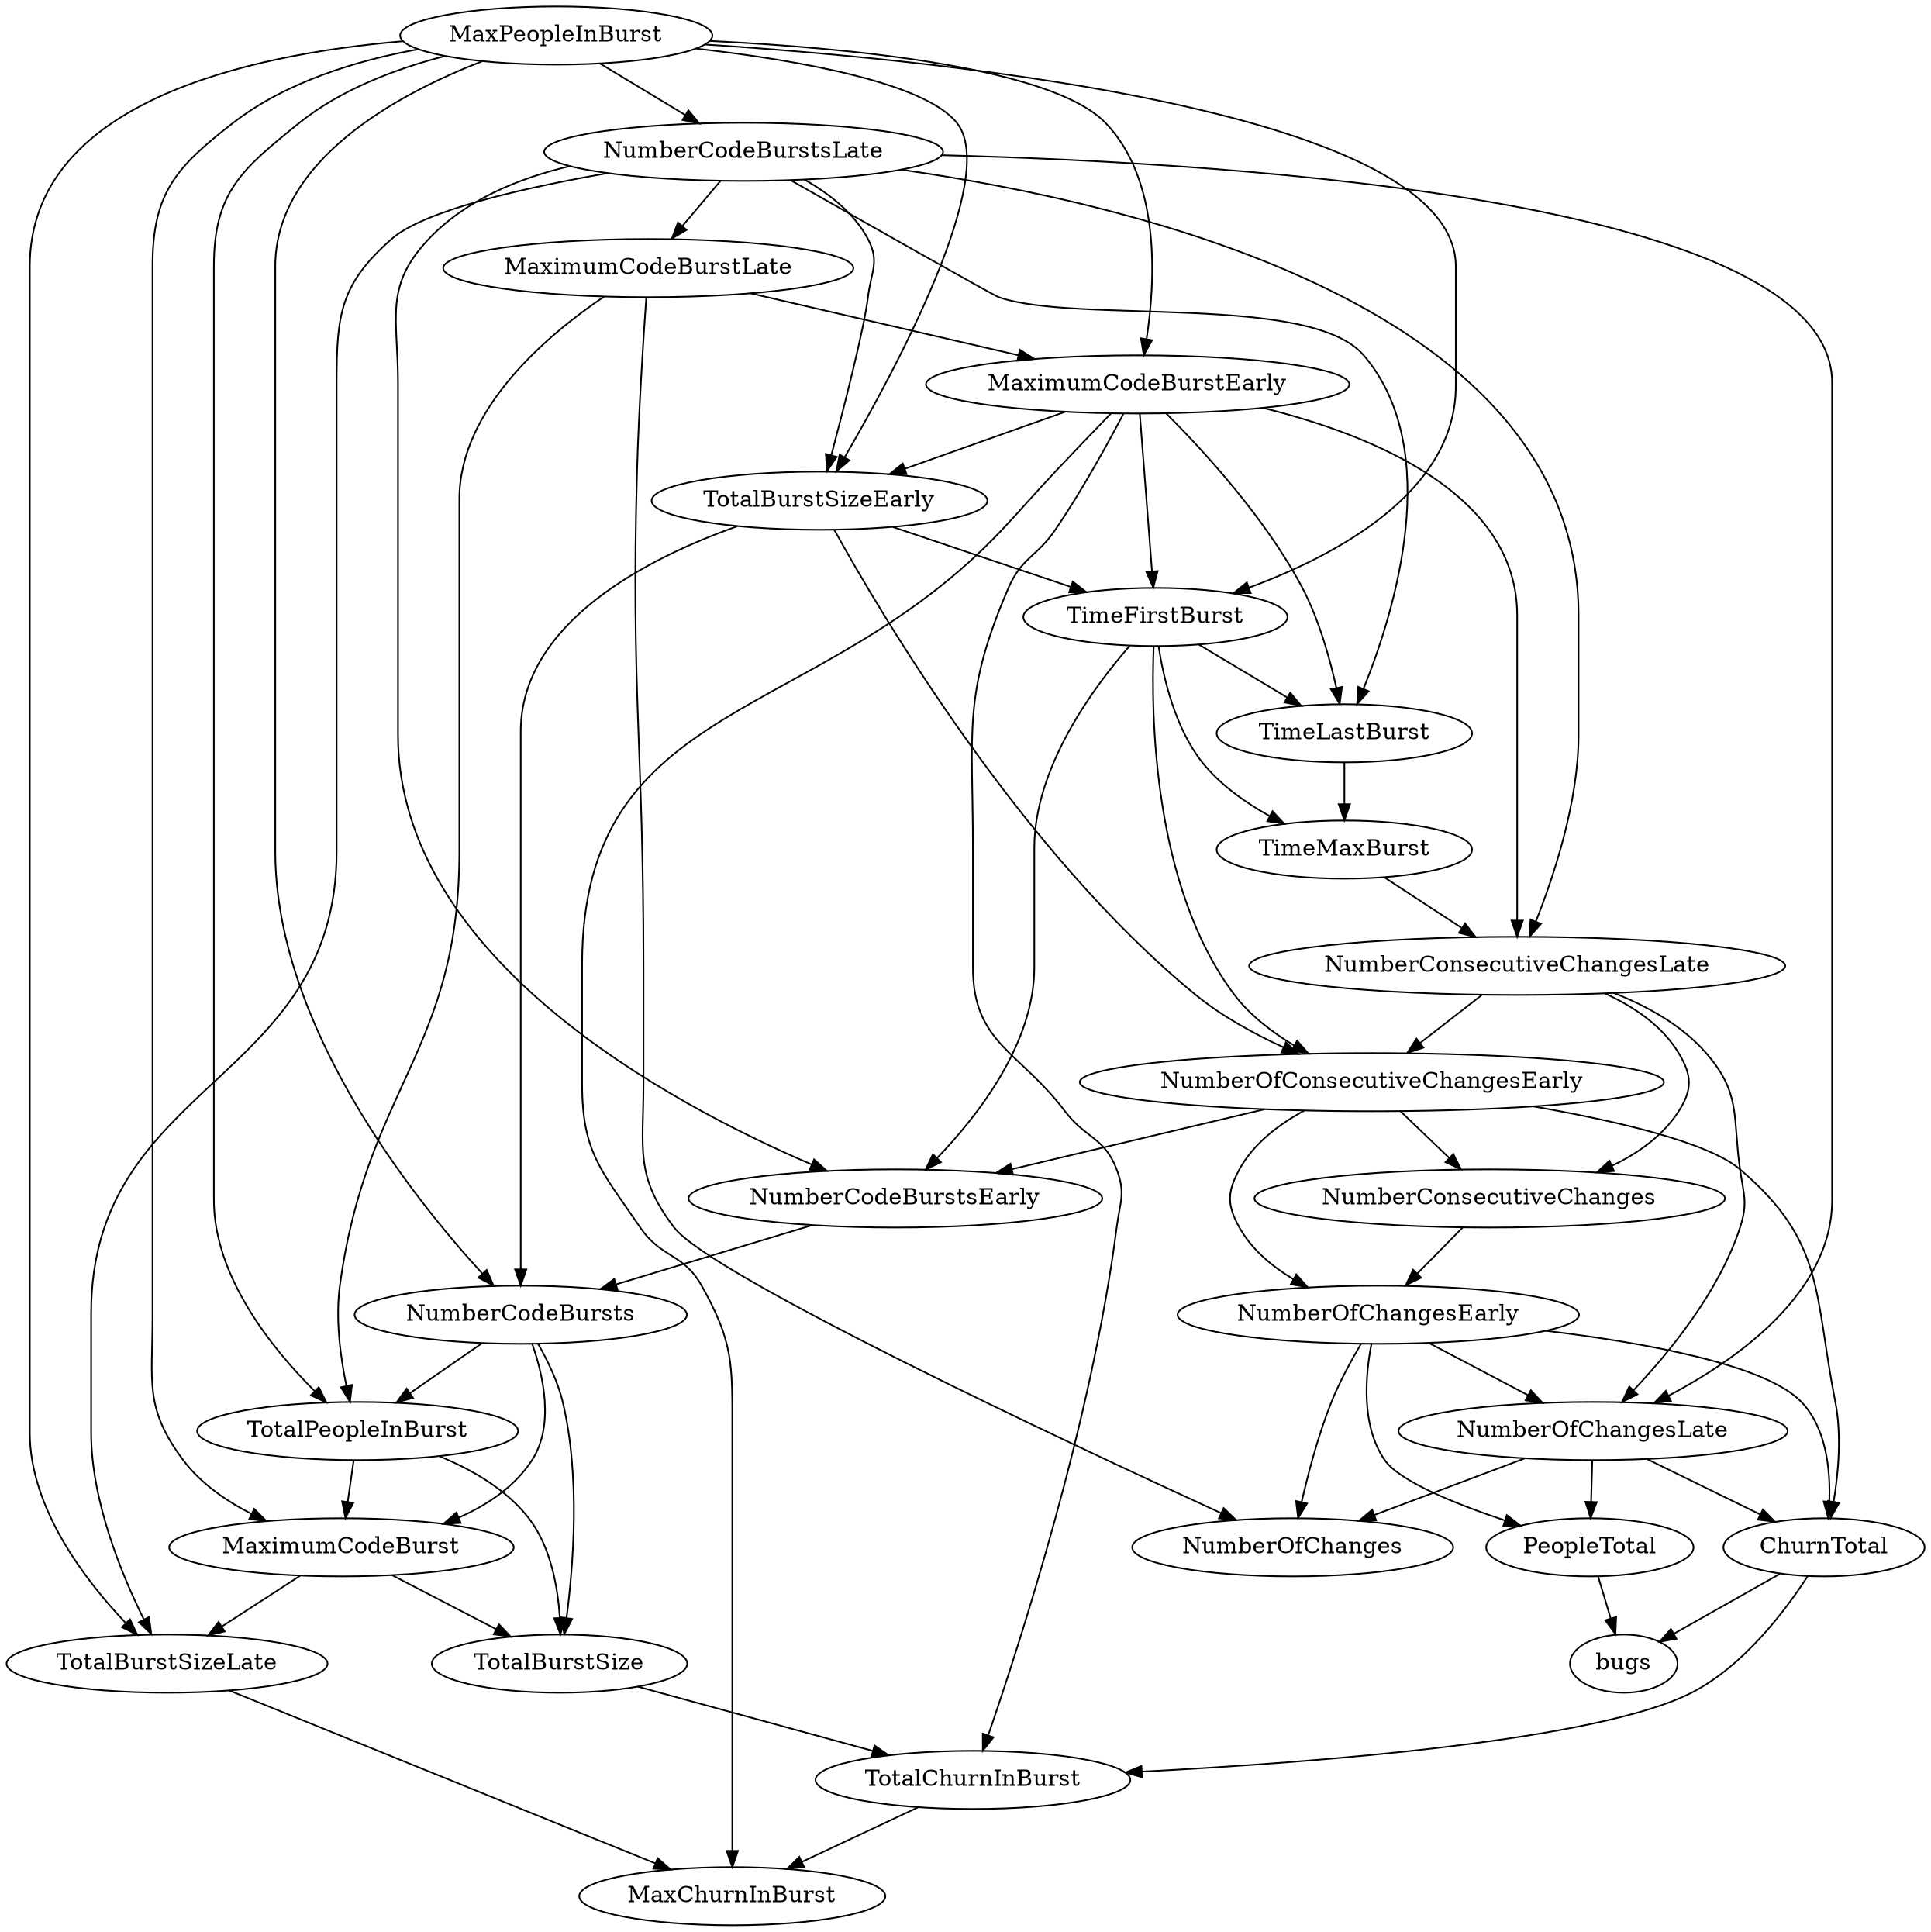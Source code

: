 digraph {
   TotalPeopleInBurst;
   MaximumCodeBurstLate;
   NumberOfChanges;
   MaxPeopleInBurst;
   TotalBurstSizeLate;
   NumberCodeBurstsLate;
   NumberOfChangesLate;
   NumberOfChangesEarly;
   MaxChurnInBurst;
   MaximumCodeBurstEarly;
   NumberCodeBurstsEarly;
   TimeFirstBurst;
   TotalChurnInBurst;
   ChurnTotal;
   MaximumCodeBurst;
   NumberOfConsecutiveChangesEarly;
   NumberConsecutiveChangesLate;
   TotalBurstSizeEarly;
   TotalBurstSize;
   TimeMaxBurst;
   NumberConsecutiveChanges;
   TimeLastBurst;
   NumberCodeBursts;
   PeopleTotal;
   bugs;
   TotalPeopleInBurst -> MaximumCodeBurst;
   TotalPeopleInBurst -> TotalBurstSize;
   MaximumCodeBurstLate -> TotalPeopleInBurst;
   MaximumCodeBurstLate -> NumberOfChanges;
   MaximumCodeBurstLate -> MaximumCodeBurstEarly;
   MaxPeopleInBurst -> TotalPeopleInBurst;
   MaxPeopleInBurst -> TotalBurstSizeLate;
   MaxPeopleInBurst -> NumberCodeBurstsLate;
   MaxPeopleInBurst -> MaximumCodeBurstEarly;
   MaxPeopleInBurst -> TimeFirstBurst;
   MaxPeopleInBurst -> MaximumCodeBurst;
   MaxPeopleInBurst -> TotalBurstSizeEarly;
   MaxPeopleInBurst -> NumberCodeBursts;
   TotalBurstSizeLate -> MaxChurnInBurst;
   NumberCodeBurstsLate -> MaximumCodeBurstLate;
   NumberCodeBurstsLate -> TotalBurstSizeLate;
   NumberCodeBurstsLate -> NumberOfChangesLate;
   NumberCodeBurstsLate -> NumberCodeBurstsEarly;
   NumberCodeBurstsLate -> NumberConsecutiveChangesLate;
   NumberCodeBurstsLate -> TotalBurstSizeEarly;
   NumberCodeBurstsLate -> TimeLastBurst;
   NumberOfChangesLate -> NumberOfChanges;
   NumberOfChangesLate -> ChurnTotal;
   NumberOfChangesLate -> PeopleTotal;
   NumberOfChangesEarly -> NumberOfChanges;
   NumberOfChangesEarly -> NumberOfChangesLate;
   NumberOfChangesEarly -> ChurnTotal;
   NumberOfChangesEarly -> PeopleTotal;
   MaximumCodeBurstEarly -> MaxChurnInBurst;
   MaximumCodeBurstEarly -> TimeFirstBurst;
   MaximumCodeBurstEarly -> TotalChurnInBurst;
   MaximumCodeBurstEarly -> NumberConsecutiveChangesLate;
   MaximumCodeBurstEarly -> TotalBurstSizeEarly;
   MaximumCodeBurstEarly -> TimeLastBurst;
   NumberCodeBurstsEarly -> NumberCodeBursts;
   TimeFirstBurst -> NumberCodeBurstsEarly;
   TimeFirstBurst -> NumberOfConsecutiveChangesEarly;
   TimeFirstBurst -> TimeMaxBurst;
   TimeFirstBurst -> TimeLastBurst;
   TotalChurnInBurst -> MaxChurnInBurst;
   ChurnTotal -> TotalChurnInBurst;
   ChurnTotal -> bugs;
   MaximumCodeBurst -> TotalBurstSizeLate;
   MaximumCodeBurst -> TotalBurstSize;
   NumberOfConsecutiveChangesEarly -> NumberOfChangesEarly;
   NumberOfConsecutiveChangesEarly -> NumberCodeBurstsEarly;
   NumberOfConsecutiveChangesEarly -> ChurnTotal;
   NumberOfConsecutiveChangesEarly -> NumberConsecutiveChanges;
   NumberConsecutiveChangesLate -> NumberOfChangesLate;
   NumberConsecutiveChangesLate -> NumberOfConsecutiveChangesEarly;
   NumberConsecutiveChangesLate -> NumberConsecutiveChanges;
   TotalBurstSizeEarly -> TimeFirstBurst;
   TotalBurstSizeEarly -> NumberOfConsecutiveChangesEarly;
   TotalBurstSizeEarly -> NumberCodeBursts;
   TotalBurstSize -> TotalChurnInBurst;
   TimeMaxBurst -> NumberConsecutiveChangesLate;
   NumberConsecutiveChanges -> NumberOfChangesEarly;
   TimeLastBurst -> TimeMaxBurst;
   NumberCodeBursts -> TotalPeopleInBurst;
   NumberCodeBursts -> MaximumCodeBurst;
   NumberCodeBursts -> TotalBurstSize;
   PeopleTotal -> bugs;
}
